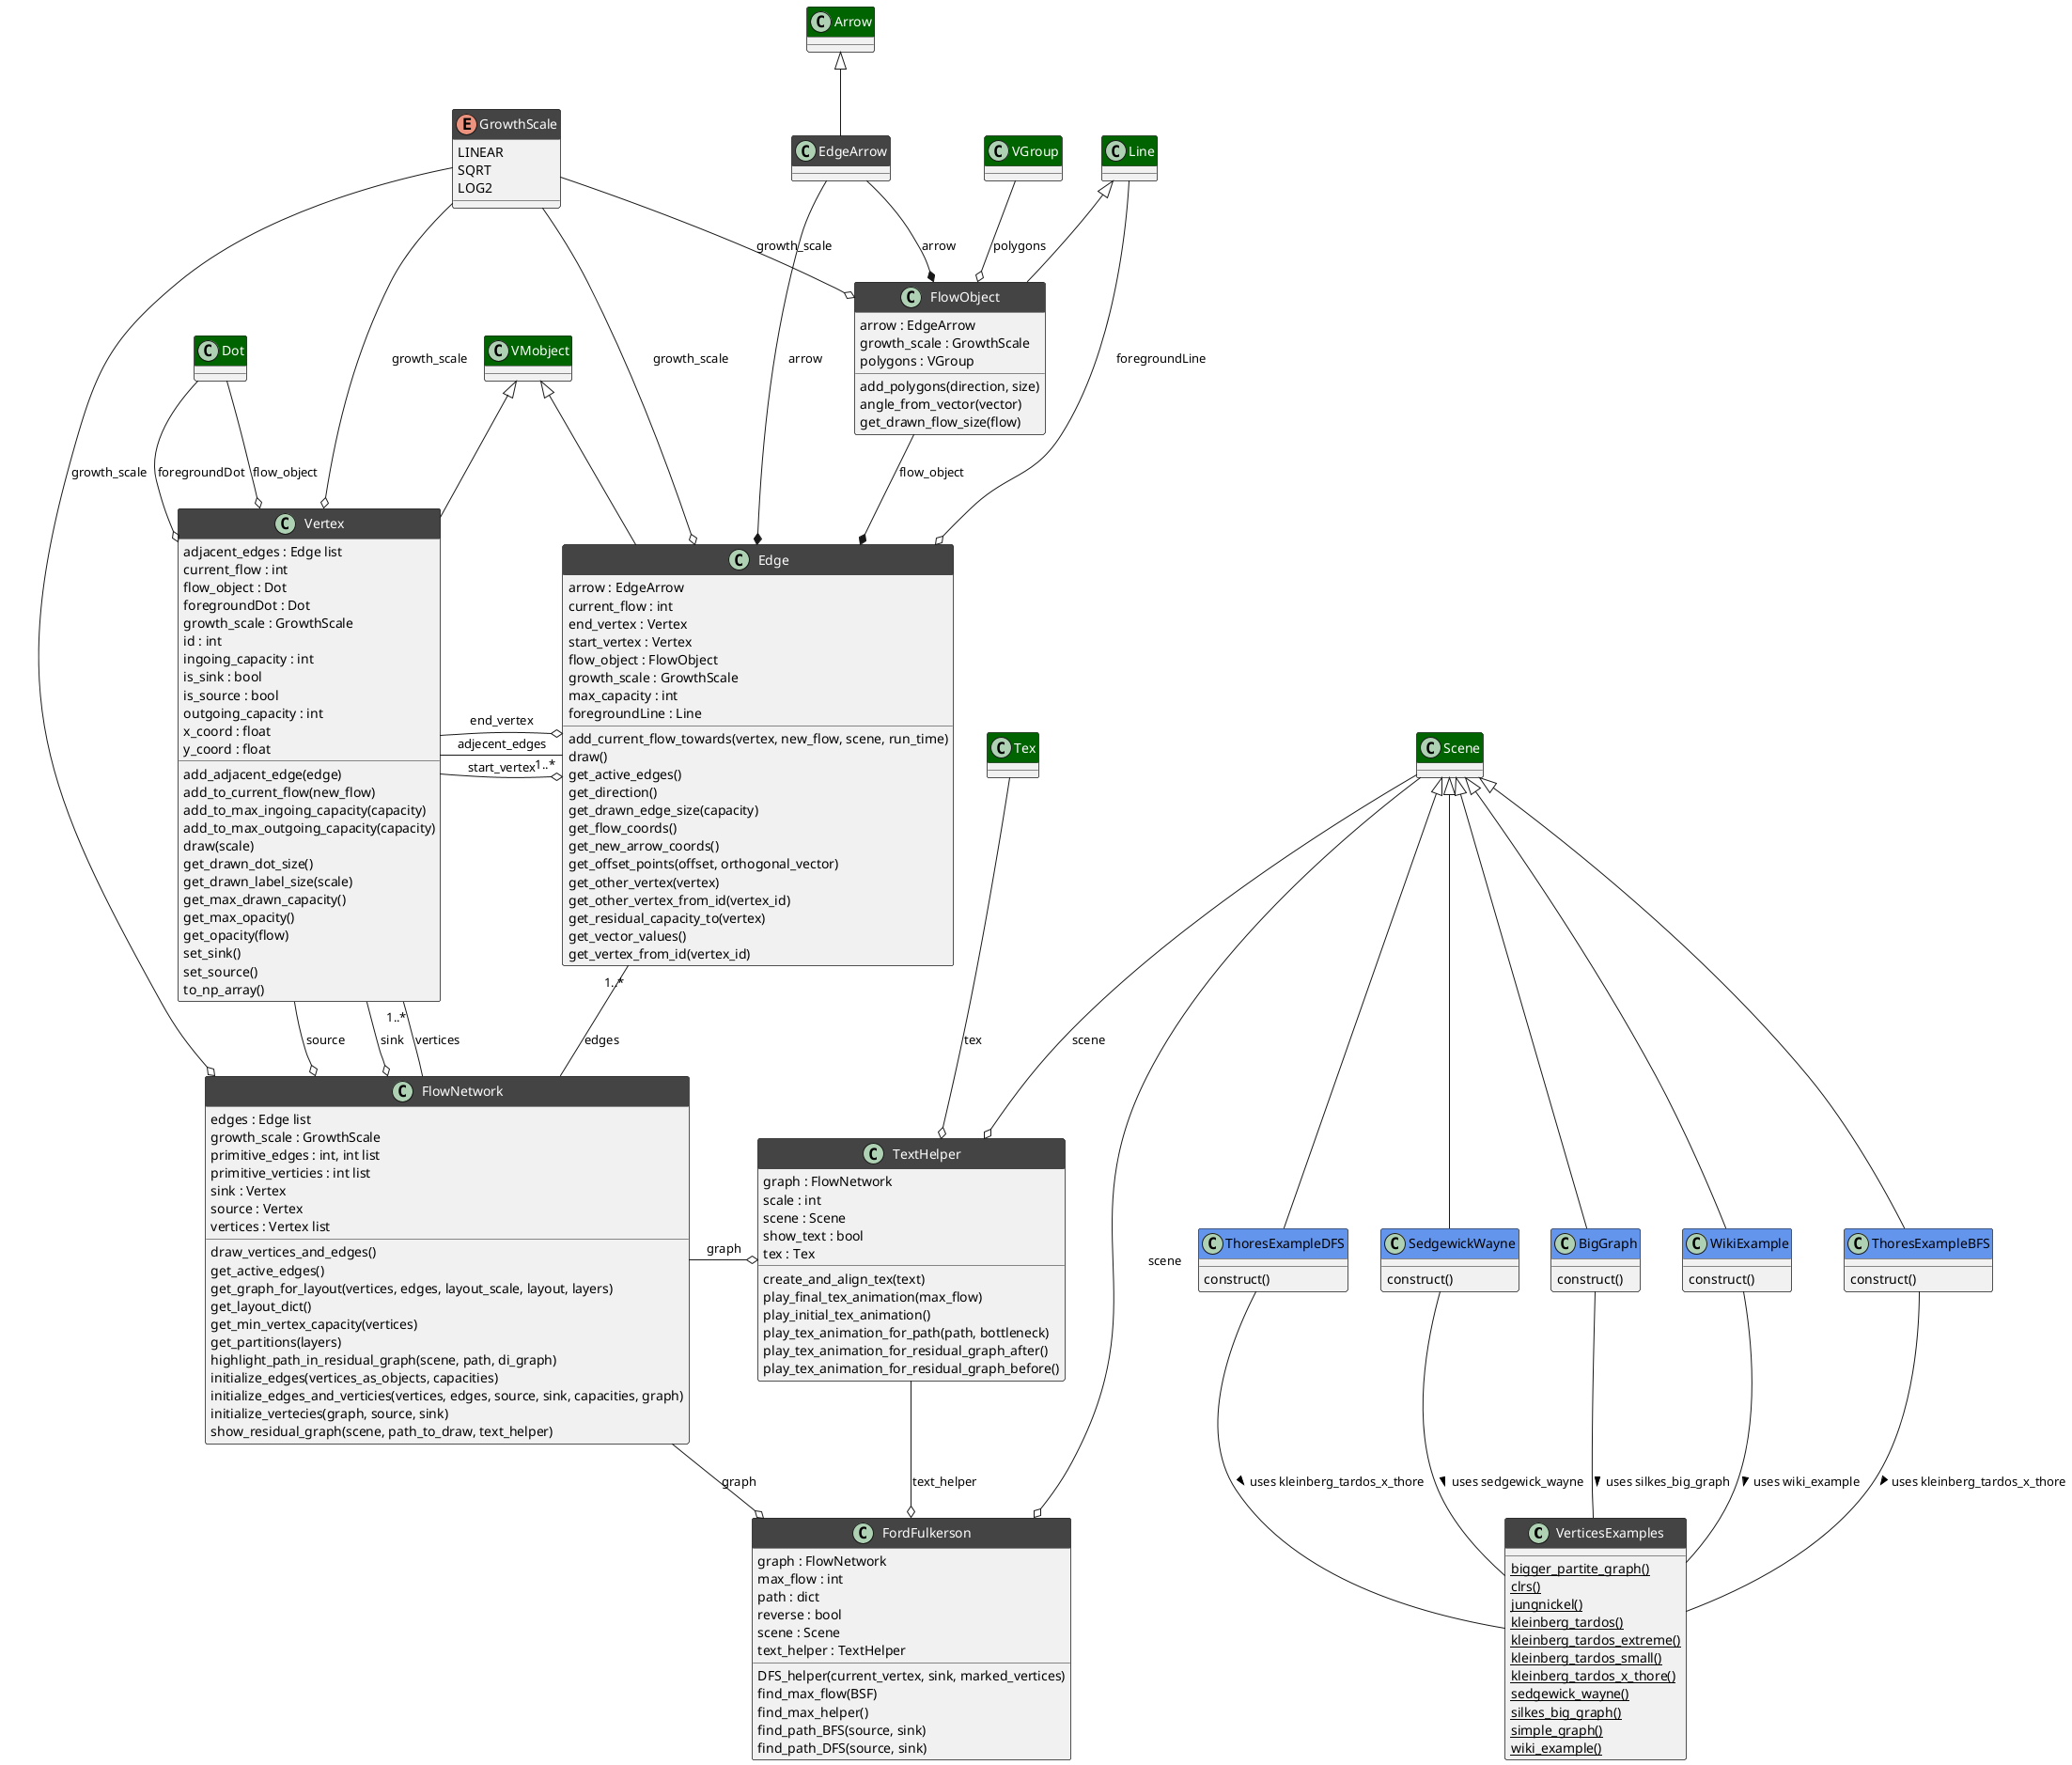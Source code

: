 @startuml classes
skinparam classFontColor automatic
skinparam classHeaderBackgroundColor #444
set namespaceSeparator none

class "VerticesExamples" as VerticesExamples {
  {static} bigger_partite_graph()
  {static} clrs()
  {static} jungnickel()
  {static} kleinberg_tardos()
  {static} kleinberg_tardos_extreme()
  {static} kleinberg_tardos_small()
  {static} kleinberg_tardos_x_thore()
  {static} sedgewick_wayne()
  {static} silkes_big_graph()
  {static} simple_graph()
  {static} wiki_example()
}

class "WikiExample" as WikiExample #header:CornFlowerBlue {
  construct()
}
class "ThoresExampleBFS" as ThoresExampleBFS #header:CornFlowerBlue {
  construct()
}
class "ThoresExampleDFS" as ThoresExampleDFS #header:CornFlowerBlue {
  construct()
}
class "SedgewickWayne" as SedgewickWayne #header:CornFlowerBlue {
  construct()
}
class "BigGraph" as BigGraph #header:CornFlowerBlue {
  construct()
}

class "Dot" as Dot #header:DarkGreen {}
class "Edge" as Edge {
  arrow : EdgeArrow
  current_flow : int
  end_vertex : Vertex
  start_vertex : Vertex
  flow_object : FlowObject
  growth_scale : GrowthScale
  max_capacity : int
  foregroundLine : Line
  add_current_flow_towards(vertex, new_flow, scene, run_time)
  draw()
  get_active_edges()
  get_direction()
  get_drawn_edge_size(capacity)
  get_flow_coords()
  get_new_arrow_coords()
  get_offset_points(offset, orthogonal_vector)
  get_other_vertex(vertex)
  get_other_vertex_from_id(vertex_id)
  get_residual_capacity_to(vertex)
  get_vector_values()
  get_vertex_from_id(vertex_id)
}
class "EdgeArrow" as EdgeArrow {
}
class "FlowNetwork" as FlowNetwork {
  edges : Edge list
  growth_scale : GrowthScale
  primitive_edges : int, int list
  primitive_verticies : int list
  sink : Vertex
  source : Vertex
  vertices : Vertex list
  draw_vertices_and_edges()
  get_active_edges()
  get_graph_for_layout(vertices, edges, layout_scale, layout, layers)
  get_layout_dict()
  get_min_vertex_capacity(vertices)
  get_partitions(layers)
  highlight_path_in_residual_graph(scene, path, di_graph)
  initialize_edges(vertices_as_objects, capacities)
  initialize_edges_and_verticies(vertices, edges, source, sink, capacities, graph)
  initialize_vertecies(graph, source, sink)
  show_residual_graph(scene, path_to_draw, text_helper)
}
class "FlowObject" as FlowObject {
  arrow : EdgeArrow
  growth_scale : GrowthScale
  polygons : VGroup
  add_polygons(direction, size)
  angle_from_vector(vector)
  get_drawn_flow_size(flow)
}
class "FordFulkerson" as FordFulkerson {
  graph : FlowNetwork
  max_flow : int
  path : dict
  reverse : bool
  scene : Scene
  text_helper : TextHelper
  DFS_helper(current_vertex, sink, marked_vertices)
  find_max_flow(BSF)
  find_max_helper()
  find_path_BFS(source, sink)
  find_path_DFS(source, sink)
}
enum "GrowthScale" as GrowthScale {
  LINEAR
  SQRT
  LOG2
}
class "Scene" as Scene #header:DarkGreen {

}
class "Tex" as Tex #header:DarkGreen {
}
class "TextHelper" as TextHelper {
  graph : FlowNetwork
  scale : int
  scene : Scene
  show_text : bool
  tex : Tex
  create_and_align_tex(text)
  play_final_tex_animation(max_flow)
  play_initial_tex_animation()
  play_tex_animation_for_path(path, bottleneck)
  play_tex_animation_for_residual_graph_after()
  play_tex_animation_for_residual_graph_before()
}

class "Vertex" as Vertex {
  adjacent_edges : Edge list
  current_flow : int
  flow_object : Dot
  foregroundDot : Dot
  growth_scale : GrowthScale
  id : int
  ingoing_capacity : int
  is_sink : bool
  is_source : bool
  outgoing_capacity : int
  x_coord : float
  y_coord : float
  add_adjacent_edge(edge)
  add_to_current_flow(new_flow)
  add_to_max_ingoing_capacity(capacity)
  add_to_max_outgoing_capacity(capacity)
  draw(scale)
  get_drawn_dot_size()
  get_drawn_label_size(scale)
  get_max_drawn_capacity()
  get_max_opacity()
  get_opacity(flow)
  set_sink()
  set_source()
  to_np_array()
}

class "VMobject" as VMobject #header:DarkGreen {}
class "Arrow" as Arrow #header:DarkGreen {}
class "Line" as Line #header:DarkGreen {}
class "VGroup" as VGroup #header:DarkGreen {}

BigGraph -- VerticesExamples : uses silkes_big_graph >
SedgewickWayne -- VerticesExamples : uses sedgewick_wayne >
ThoresExampleBFS -- VerticesExamples : uses kleinberg_tardos_x_thore >
ThoresExampleDFS -- VerticesExamples : uses kleinberg_tardos_x_thore >
WikiExample -- VerticesExamples : uses wiki_example >
Edge "1..*" -l- Vertex : adjecent_edges
Edge o-l- Vertex : start_vertex
Edge o-l- Vertex : end_vertex
VMobject <|-- Edge
VMobject <|-- Vertex
Arrow <|-- EdgeArrow
Scene <|-- BigGraph
Scene <|--  SedgewickWayne
Scene <|--  ThoresExampleBFS
Scene <|--  ThoresExampleDFS
Scene <|--  WikiExample
Line <|-- FlowObject
VGroup --o FlowObject : polygons
Dot --o Vertex : foregroundDot
Dot --o Vertex : flow_object
Line --o Edge : foregroundLine
Tex --o TextHelper : tex
Edge "1..*" -- FlowNetwork : edges
Vertex "1..*" -- FlowNetwork : vertices
EdgeArrow --* Edge : arrow
EdgeArrow --* FlowObject : arrow
FlowObject --* Edge : flow_object
TextHelper --o FordFulkerson : text_helper
FlowNetwork -r-o TextHelper : graph
Scene --o FordFulkerson : scene
FlowNetwork --o FordFulkerson : graph
Scene --o TextHelper : scene
GrowthScale --o FlowNetwork : growth_scale
GrowthScale --o Edge : growth_scale
GrowthScale --o FlowObject : growth_scale
GrowthScale --o Vertex : growth_scale
Vertex --o FlowNetwork : source
Vertex --o FlowNetwork : sink

@enduml
